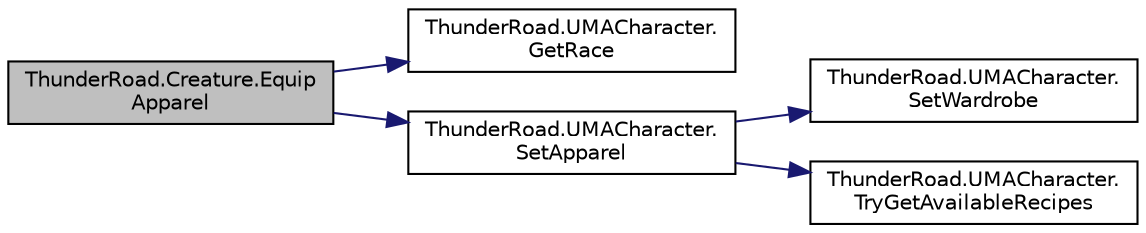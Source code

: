 digraph "ThunderRoad.Creature.EquipApparel"
{
 // LATEX_PDF_SIZE
  edge [fontname="Helvetica",fontsize="10",labelfontname="Helvetica",labelfontsize="10"];
  node [fontname="Helvetica",fontsize="10",shape=record];
  rankdir="LR";
  Node1 [label="ThunderRoad.Creature.Equip\lApparel",height=0.2,width=0.4,color="black", fillcolor="grey75", style="filled", fontcolor="black",tooltip="Equips the apparel."];
  Node1 -> Node2 [color="midnightblue",fontsize="10",style="solid",fontname="Helvetica"];
  Node2 [label="ThunderRoad.UMACharacter.\lGetRace",height=0.2,width=0.4,color="black", fillcolor="white", style="filled",URL="$class_thunder_road_1_1_u_m_a_character.html#a0435834a9b811326b0fce5dfad03d836",tooltip="Gets the race."];
  Node1 -> Node3 [color="midnightblue",fontsize="10",style="solid",fontname="Helvetica"];
  Node3 [label="ThunderRoad.UMACharacter.\lSetApparel",height=0.2,width=0.4,color="black", fillcolor="white", style="filled",URL="$class_thunder_road_1_1_u_m_a_character.html#a5d12848a03162fae5755c56370ecd93a",tooltip="Sets the apparel."];
  Node3 -> Node4 [color="midnightblue",fontsize="10",style="solid",fontname="Helvetica"];
  Node4 [label="ThunderRoad.UMACharacter.\lSetWardrobe",height=0.2,width=0.4,color="black", fillcolor="white", style="filled",URL="$class_thunder_road_1_1_u_m_a_character.html#aa2d118a5317a977d4cb0ae18f6321d4d",tooltip="Sets the wardrobe."];
  Node3 -> Node5 [color="midnightblue",fontsize="10",style="solid",fontname="Helvetica"];
  Node5 [label="ThunderRoad.UMACharacter.\lTryGetAvailableRecipes",height=0.2,width=0.4,color="black", fillcolor="white", style="filled",URL="$class_thunder_road_1_1_u_m_a_character.html#a310d607b70c38f33292487a991e61057",tooltip=" "];
}

